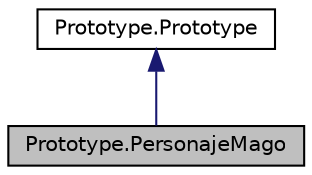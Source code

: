 digraph "Prototype.PersonajeMago"
{
 // LATEX_PDF_SIZE
  edge [fontname="Helvetica",fontsize="10",labelfontname="Helvetica",labelfontsize="10"];
  node [fontname="Helvetica",fontsize="10",shape=record];
  Node1 [label="Prototype.PersonajeMago",height=0.2,width=0.4,color="black", fillcolor="grey75", style="filled", fontcolor="black",tooltip=" "];
  Node2 -> Node1 [dir="back",color="midnightblue",fontsize="10",style="solid"];
  Node2 [label="Prototype.Prototype",height=0.2,width=0.4,color="black", fillcolor="white", style="filled",URL="$class_prototype_1_1_prototype.html",tooltip=" "];
}
